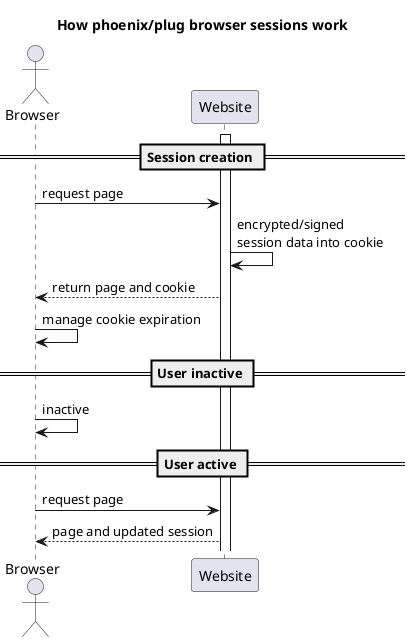 @startuml overview

title How phoenix/plug browser sessions work 
actor Browser 

== Session creation ==
activate Website
Browser -> Website: request page
Website -> Website: encrypted/signed \nsession data into cookie
Website --> Browser: return page and cookie
Browser -> Browser: manage cookie expiration

== User inactive ==
Browser -> Browser: inactive

== User active ==
Browser -> Website: request page
return page and updated session 

@enduml